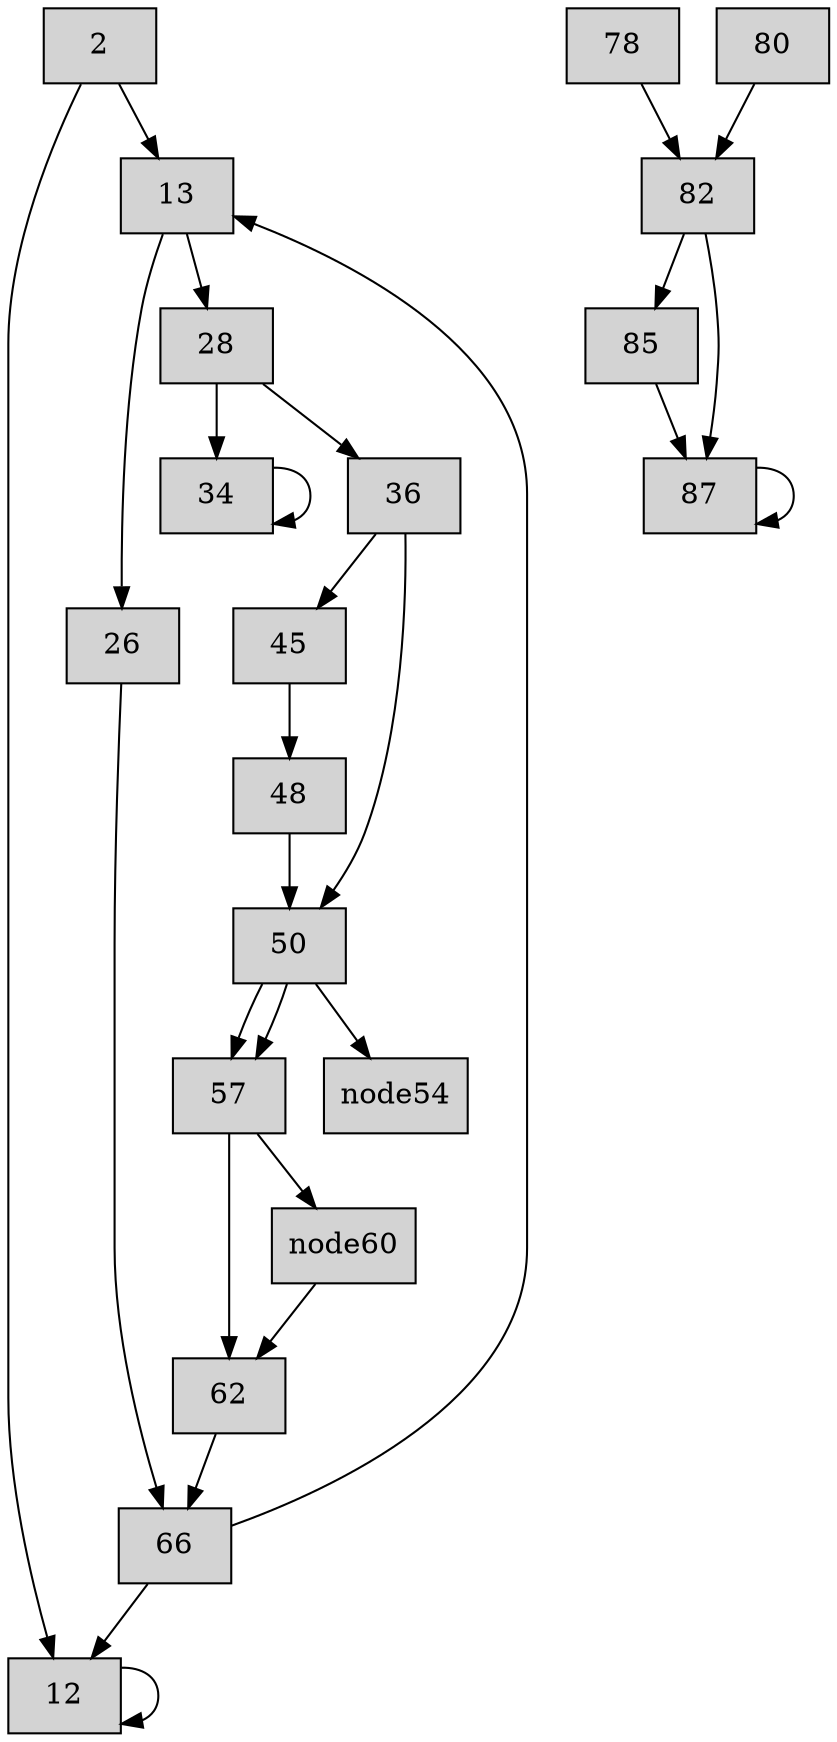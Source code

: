 digraph CFG {
    node[shape=box, style=filled];

    entry[ label="2" ]
    node12[ label="12" ]
    node13[ label="13" ]
    node26[ label="26" ]
    node28[ label="28" ]
    node34[ label="34" ]
    node36[ label="36" ]
    node45[ label="45" ]
    node48[ label="48" ]
    node50[ label="50" ]
    node57[ label="57" ]
    node62[ label="62" ]
    node66[ label="66" ]
    node78[ label="78" ]
    node80[ label="80" ]
    node82[ label="82" ]
    node85[ label="85" ]
    node87[ label="87" ]

    entry -> node12
    entry -> node13

    node12 -> node12

    node13 -> node26
    node13 -> node28

    node26 -> node66

    node28 -> node34
    node28 -> node36

    node34 -> node34

    node36 -> node45
    node36 -> node50

    node45 -> node48

    node48 -> node50

    node50 -> node57
    node50 -> node54
    node50 -> node57

    node57 -> node62
    node57 -> node60

    node60 -> node62

    node62 -> node66

    node66 -> node13
    node66 -> node12

    node78 -> node82

    node80 -> node82

    node82 -> node87
    node82 -> node85

    node85 -> node87

    node87 -> node87
}